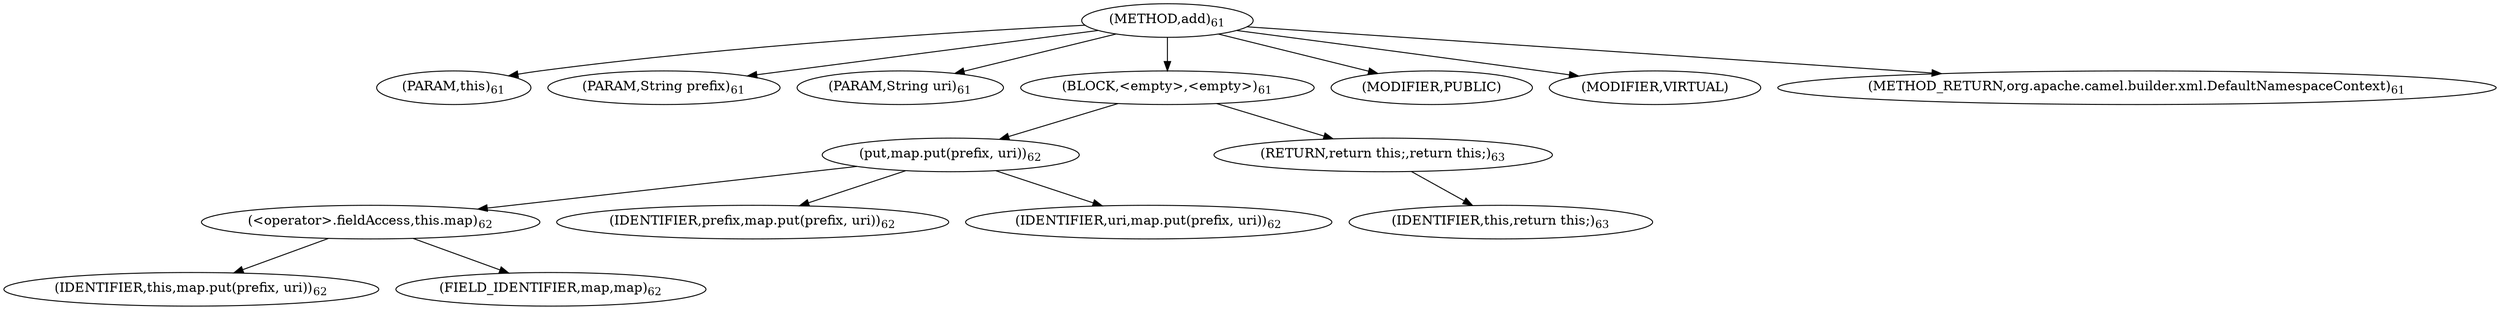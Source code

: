 digraph "add" {  
"86" [label = <(METHOD,add)<SUB>61</SUB>> ]
"12" [label = <(PARAM,this)<SUB>61</SUB>> ]
"87" [label = <(PARAM,String prefix)<SUB>61</SUB>> ]
"88" [label = <(PARAM,String uri)<SUB>61</SUB>> ]
"89" [label = <(BLOCK,&lt;empty&gt;,&lt;empty&gt;)<SUB>61</SUB>> ]
"90" [label = <(put,map.put(prefix, uri))<SUB>62</SUB>> ]
"91" [label = <(&lt;operator&gt;.fieldAccess,this.map)<SUB>62</SUB>> ]
"92" [label = <(IDENTIFIER,this,map.put(prefix, uri))<SUB>62</SUB>> ]
"93" [label = <(FIELD_IDENTIFIER,map,map)<SUB>62</SUB>> ]
"94" [label = <(IDENTIFIER,prefix,map.put(prefix, uri))<SUB>62</SUB>> ]
"95" [label = <(IDENTIFIER,uri,map.put(prefix, uri))<SUB>62</SUB>> ]
"96" [label = <(RETURN,return this;,return this;)<SUB>63</SUB>> ]
"11" [label = <(IDENTIFIER,this,return this;)<SUB>63</SUB>> ]
"97" [label = <(MODIFIER,PUBLIC)> ]
"98" [label = <(MODIFIER,VIRTUAL)> ]
"99" [label = <(METHOD_RETURN,org.apache.camel.builder.xml.DefaultNamespaceContext)<SUB>61</SUB>> ]
  "86" -> "12" 
  "86" -> "87" 
  "86" -> "88" 
  "86" -> "89" 
  "86" -> "97" 
  "86" -> "98" 
  "86" -> "99" 
  "89" -> "90" 
  "89" -> "96" 
  "90" -> "91" 
  "90" -> "94" 
  "90" -> "95" 
  "91" -> "92" 
  "91" -> "93" 
  "96" -> "11" 
}
